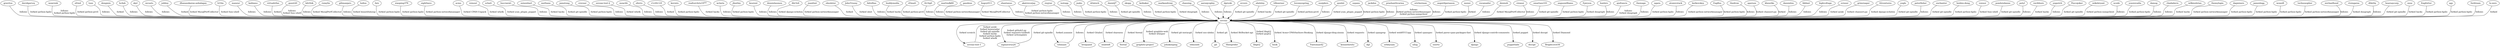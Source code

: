 digraph network {
    "gravitus"
    "davidgarvey"
    "wawrzek"
    "sfried"
    "tsee"
    "dengmin"
    "hcilab"
    "skyl"
    "mvuets"
    "jubbsy"
    "dhanasekaran-anbalagan"
    "b10m"
    "manzur"
    "kablamo"
    "virtualirfan"
    "guest20"
    "k4rthik"
    "ruiaylin"
    "gilimanjaro"
    "ludios"
    "fatz"
    "xiaoping378"
    "eighthave"
    "acme"
    "reinout"
    "schatt"
    "bucciarati"
    "eeisenhart"
    "methane"
    "jametong"
    "crovner"
    "seveas-test-2"
    "seveas-test-1"
    "mzachh"
    "eferro"
    "v1ct0r-LH"
    "kevints"
    "realtorchris1977"
    "wclarie"
    "jfautley"
    "ksurent"
    "dennislaumen"
    "Alir3z4"
    "juanfont"
    "obsoleter"
    "JohnTroony"
    "Adrellias"
    "buddymedia"
    "d3matt"
    "th14g0"
    "martindk80"
    "gaudenz"
    "bugcy013"
    "shantanuo"
    "akatrevorjay"
    "reyjrar"
    "isotopp"
    "jsabo"
    "drlatech"
    "danielj7"
    "skopp"
    "seveas"
    "keibaker"
    "markandrewj"
    "chassing"
    "aaronjcopley"
    "dgryski"
    "evvers"
    "ahelsley"
    "tilboerner"
    "lovemyspring"
    "esnijders"
    "quizlet"
    "sspans"
    "jackdoe"
    "prashanthvarma"
    "ericherman"
    "asgeirbjarnason"
    "mensi"
    "rocamador"
    "deniszh"
    "ciranor"
    "smartass101"
    "anguswilliams"
    "Epicyon"
    "hoelzro"
    "ajufrancis"
    "themage"
    "ngara"
    "atomicstack"
    "berkovskyy"
    "Eagllus"
    "thedrow"
    "aperson"
    "khenriks"
    "dannielou"
    "tkblast"
    "highvoltage"
    "svisser"
    "grimreaper"
    "42ventures"
    "yegle"
    "peterfisher"
    "enchanter"
    "heiden-deng"
    "vexxor"
    "pombredanne"
    "potyl"
    "ravibhure"
    "yegorich"
    "Psycojoker"
    "mikebryant"
    "ncode"
    "yossiovadia"
    "damog"
    "sigmavirus24"
    "chadadavis"
    "wilkinsbrian"
    "themylogin"
    "dagwieers"
    "jameslegg"
    "woneill"
    "technosopher"
    "michaelhood"
    "vtsingaras"
    "dtkirby"
    "hearsaycorp"
    "oxnz"
    "fragfutter"
    "tehmaze"
    "agy"
    "fordream"
    "lu-zero"
    "gravitus" -> "seveas" [label="follows"]
    "davidgarvey" -> "seveas" [label="forked python-hpilo"]
    "wawrzek" -> "seveas" [label="follows\nforked python-hpilo"]
    "sfried" -> "seveas" [label="forked python-prctl"]
    "tsee" -> "seveas" [label="follows"]
    "dengmin" -> "seveas" [label="forked"]
    "hcilab" -> "seveas" [label="follows"]
    "skyl" -> "seveas" [label="follows"]
    "mvuets" -> "seveas" [label="follows"]
    "jubbsy" -> "seveas" [label="forked"]
    "dhanasekaran-anbalagan" -> "seveas" [label="forked MysqlPerfCollector"]
    "b10m" -> "seveas" [label="forked func-shell"]
    "manzur" -> "seveas" [label="follows"]
    "kablamo" -> "seveas" [label="follows"]
    "virtualirfan" -> "seveas" [label="forked"]
    "guest20" -> "seveas" [label="follows\nforked func-shell"]
    "k4rthik" -> "seveas" [label="follows"]
    "ruiaylin" -> "seveas" [label="forked MysqlPerfCollector"]
    "gilimanjaro" -> "seveas" [label="follows"]
    "ludios" -> "seveas" [label="forked beautifulsoup"]
    "fatz" -> "seveas" [label="forked python-hpilo"]
    "xiaoping378" -> "seveas" [label="forked python-hpilo"]
    "eighthave" -> "seveas" [label="forked python-networkmanager"]
    "acme" -> "seveas" [label="forked CPAN-Unpack"]
    "reinout" -> "seveas" [label="forked whelk"]
    "schatt" -> "seveas" [label="forked yum_plugin_puppet"]
    "bucciarati" -> "seveas" [label="follows"]
    "eeisenhart" -> "seveas" [label="forked hacks"]
    "methane" -> "seveas" [label="forked git-spindle"]
    "jametong" -> "seveas" [label="forked python-hpilo"]
    "crovner" -> "seveas" [label="follows"]
    "seveas-test-2" -> "seveas" [label="forked whelk"]
    "seveas-test-1" -> "seveas" [label="forked azuki\nforked buienradar\nforked git-spindle\nforked hacks\nforked python-hpilo\nforked whelk"]
    "mzachh" -> "seveas" [label="follows"]
    "eferro" -> "seveas" [label="follows"]
    "v1ct0r-LH" -> "seveas" [label="forked"]
    "kevints" -> "seveas" [label="forked python-hpilo"]
    "realtorchris1977" -> "seveas" [label="forked hacks"]
    "wclarie" -> "seveas" [label="follows"]
    "jfautley" -> "seveas" [label="forked python-hpilo"]
    "ksurent" -> "seveas" [label="follows"]
    "dennislaumen" -> "seveas" [label="follows"]
    "Alir3z4" -> "seveas" [label="forked django-echelon"]
    "juanfont" -> "seveas" [label="forked python-networkmanager"]
    "obsoleter" -> "seveas" [label="forked"]
    "JohnTroony" -> "seveas" [label="forked ubot"]
    "Adrellias" -> "seveas" [label="follows"]
    "buddymedia" -> "seveas" [label="forked hacks"]
    "d3matt" -> "seveas" [label="forked python-prctl"]
    "th14g0" -> "seveas" [label="follows"]
    "martindk80" -> "seveas" [label="follows"]
    "gaudenz" -> "seveas" [label="forked python-networkmanager"]
    "bugcy013" -> "seveas" [label="forked MysqlPerfCollector"]
    "shantanuo" -> "seveas" [label="follows"]
    "akatrevorjay" -> "seveas" [label="forked python-hpilo\nforked python-networkmanager"]
    "reyjrar" -> "seveas" [label="follows"]
    "isotopp" -> "seveas" [label="follows"]
    "jsabo" -> "seveas" [label="forked python-hpilo"]
    "drlatech" -> "seveas" [label="follows"]
    "danielj7" -> "seveas" [label="forked git-spindle"]
    "skopp" -> "seveas" [label="follows"]
    "seveas" -> "broquaint" [label="forked Gitalist"]
    "seveas" -> "mlafeldt" [label="forked sharness"]
    "seveas" -> "Sereal" [label="forked Sereal"]
    "seveas" -> "graphite-project" [label="forked graphite-web\nforked whisper"]
    "seveas" -> "seveas-test-1" [label="forked scratch"]
    "seveas" -> "johnkeeping" [label="forked git-instacgit"]
    "seveas" -> "edmonds" [label="forked nss-ubdns"]
    "seveas" -> "git" [label="forked git"]
    "seveas" -> "Sheeprider" [label="forked BitBucket-api"]
    "seveas" -> "libgit2" [label="forked libgit2\nforked pygit2"]
    "seveas" -> "sigmavirus24" [label="forked github3.py\nforked requests-toolbelt\nforked uritemplate"]
    "seveas" -> "book" [label="forked Acme-CPANAuthors-Booking"]
    "seveas" -> "Fantomas42" [label="forked django-blog-zinnia"]
    "seveas" -> "kennethreitz" [label="forked requests"]
    "seveas" -> "dgl" [label="forked cpangrep"]
    "seveas" -> "erbbysam" [label="forked webRTCCopy"]
    "seveas" -> "silug" [label="forked cpanspec"]
    "seveas" -> "eserte" [label="forked parse-cpan-packages-fast"]
    "seveas" -> "django" [label="forked django-contrib-comments"]
    "seveas" -> "puppetlabs" [label="forked puppet"]
    "seveas" -> "tehmaze" [label="forked yummie"]
    "seveas" -> "docopt" [label="forked docopt"]
    "seveas" -> "BrightcoveOS" [label="forked Diamond"]
    "keibaker" -> "seveas" [label="forked python-hpilo"]
    "markandrewj" -> "seveas" [label="forked dnsgraph"]
    "chassing" -> "seveas" [label="follows"]
    "aaronjcopley" -> "seveas" [label="follows"]
    "dgryski" -> "seveas" [label="follows"]
    "evvers" -> "seveas" [label="forked git-spindle"]
    "ahelsley" -> "seveas" [label="forked hacks"]
    "tilboerner" -> "seveas" [label="forked git-spindle"]
    "lovemyspring" -> "seveas" [label="forked python-prctl"]
    "esnijders" -> "seveas" [label="follows"]
    "quizlet" -> "seveas" [label="forked yum_plugin_puppet"]
    "sspans" -> "seveas" [label="forked python-hpilo"]
    "jackdoe" -> "seveas" [label="follows"]
    "prashanthvarma" -> "seveas" [label="follows\nforked python-networkmanager\nforked python-snmpclient"]
    "ericherman" -> "seveas" [label="follows"]
    "asgeirbjarnason" -> "seveas" [label="forked python-hpilo"]
    "mensi" -> "seveas" [label="forked"]
    "rocamador" -> "seveas" [label="follows"]
    "deniszh" -> "seveas" [label="forked MysqlPerfCollector"]
    "ciranor" -> "seveas" [label="follows"]
    "smartass101" -> "seveas" [label="forked git-spindle"]
    "anguswilliams" -> "seveas" [label="forked python-hpilo"]
    "Epicyon" -> "seveas" [label="forked dnsgraph"]
    "hoelzro" -> "seveas" [label="follows"]
    "ajufrancis" -> "seveas" [label="follows\nforked dnsgraph"]
    "themage" -> "seveas" [label="follows"]
    "ngara" -> "seveas" [label="forked python-hpilo"]
    "atomicstack" -> "seveas" [label="follows"]
    "berkovskyy" -> "seveas" [label="forked python-networkmanager"]
    "Eagllus" -> "seveas" [label="forked python-hpilo"]
    "thedrow" -> "seveas" [label="follows"]
    "aperson" -> "seveas" [label="forked chanserv.py"]
    "khenriks" -> "seveas" [label="forked"]
    "dannielou" -> "seveas" [label="follows"]
    "tkblast" -> "seveas" [label="follows"]
    "highvoltage" -> "seveas" [label="follows"]
    "svisser" -> "seveas" [label="forked azuki"]
    "grimreaper" -> "seveas" [label="forked chanserv.py"]
    "42ventures" -> "seveas" [label="forked django-echelon"]
    "yegle" -> "seveas" [label="forked git-spindle"]
    "peterfisher" -> "seveas" [label="follows"]
    "enchanter" -> "seveas" [label="forked git-spindle"]
    "heiden-deng" -> "seveas" [label="forked python-hpilo"]
    "vexxor" -> "seveas" [label="forked func-shell"]
    "pombredanne" -> "seveas" [label="forked git-spindle"]
    "potyl" -> "seveas" [label="follows"]
    "ravibhure" -> "seveas" [label="forked hacks"]
    "yegorich" -> "seveas" [label="follows"]
    "Psycojoker" -> "seveas" [label="forked git-spindle"]
    "mikebryant" -> "seveas" [label="forked python-snmpclient"]
    "ncode" -> "seveas" [label="follows"]
    "yossiovadia" -> "seveas" [label="forked python-hpilo"]
    "damog" -> "seveas" [label="follows"]
    "sigmavirus24" -> "seveas" [label="forked git-spindle"]
    "chadadavis" -> "seveas" [label="follows"]
    "wilkinsbrian" -> "seveas" [label="forked hacks"]
    "themylogin" -> "seveas" [label="forked python-networkmanager"]
    "dagwieers" -> "seveas" [label="forked python-hpilo"]
    "jameslegg" -> "seveas" [label="forked python-hpilo"]
    "woneill" -> "seveas" [label="forked python-hpilo"]
    "technosopher" -> "seveas" [label="forked python-networkmanager"]
    "michaelhood" -> "seveas" [label="follows"]
    "vtsingaras" -> "seveas" [label="forked dnsgraph"]
    "dtkirby" -> "seveas" [label="follows"]
    "hearsaycorp" -> "seveas" [label="forked git-spindle"]
    "oxnz" -> "seveas" [label="forked hacks"]
    "fragfutter" -> "seveas" [label="forked python-hpilo"]
    "tehmaze" -> "seveas" [label="follows"]
    "agy" -> "seveas" [label="forked python-hpilo"]
    "fordream" -> "seveas" [label="follows"]
    "lu-zero" -> "seveas" [label="forked"]
}
